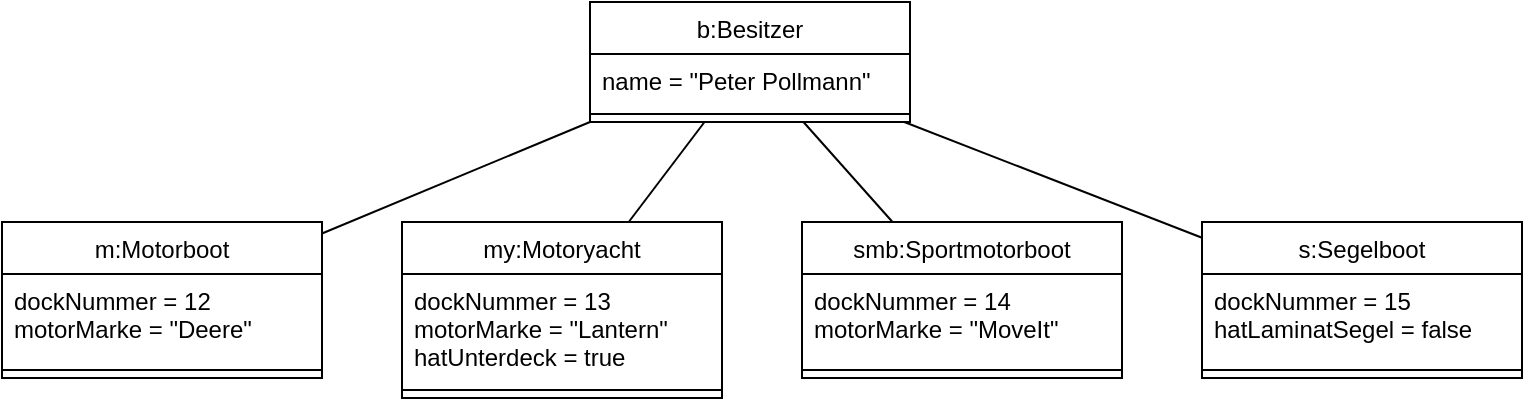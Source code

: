 <mxfile version="20.3.0" type="device"><diagram id="C5RBs43oDa-KdzZeNtuy" name="Page-1"><mxGraphModel dx="920" dy="625" grid="1" gridSize="10" guides="1" tooltips="1" connect="1" arrows="1" fold="1" page="1" pageScale="1" pageWidth="827" pageHeight="1169" math="0" shadow="0"><root><mxCell id="WIyWlLk6GJQsqaUBKTNV-0"/><mxCell id="WIyWlLk6GJQsqaUBKTNV-1" parent="WIyWlLk6GJQsqaUBKTNV-0"/><mxCell id="E6W6t2JMD-3bRRQkX2Ki-3" style="rounded=0;orthogonalLoop=1;jettySize=auto;html=1;exitX=0;exitY=1;exitDx=0;exitDy=0;endArrow=none;endFill=0;" edge="1" parent="WIyWlLk6GJQsqaUBKTNV-1" source="zkfFHV4jXpPFQw0GAbJ--6" target="E6W6t2JMD-3bRRQkX2Ki-0"><mxGeometry relative="1" as="geometry"/></mxCell><mxCell id="E6W6t2JMD-3bRRQkX2Ki-16" style="edgeStyle=none;rounded=0;orthogonalLoop=1;jettySize=auto;html=1;endArrow=none;endFill=0;" edge="1" parent="WIyWlLk6GJQsqaUBKTNV-1" source="zkfFHV4jXpPFQw0GAbJ--6" target="E6W6t2JMD-3bRRQkX2Ki-4"><mxGeometry relative="1" as="geometry"/></mxCell><mxCell id="E6W6t2JMD-3bRRQkX2Ki-17" style="edgeStyle=none;rounded=0;orthogonalLoop=1;jettySize=auto;html=1;endArrow=none;endFill=0;" edge="1" parent="WIyWlLk6GJQsqaUBKTNV-1" source="zkfFHV4jXpPFQw0GAbJ--6" target="E6W6t2JMD-3bRRQkX2Ki-7"><mxGeometry relative="1" as="geometry"/></mxCell><mxCell id="E6W6t2JMD-3bRRQkX2Ki-18" style="edgeStyle=none;rounded=0;orthogonalLoop=1;jettySize=auto;html=1;endArrow=none;endFill=0;" edge="1" parent="WIyWlLk6GJQsqaUBKTNV-1" source="zkfFHV4jXpPFQw0GAbJ--6" target="E6W6t2JMD-3bRRQkX2Ki-10"><mxGeometry relative="1" as="geometry"/></mxCell><mxCell id="zkfFHV4jXpPFQw0GAbJ--6" value="b:Besitzer" style="swimlane;fontStyle=0;align=center;verticalAlign=top;childLayout=stackLayout;horizontal=1;startSize=26;horizontalStack=0;resizeParent=1;resizeLast=0;collapsible=1;marginBottom=0;rounded=0;shadow=0;strokeWidth=1;" parent="WIyWlLk6GJQsqaUBKTNV-1" vertex="1"><mxGeometry x="334" y="140" width="160" height="60" as="geometry"><mxRectangle x="130" y="380" width="160" height="26" as="alternateBounds"/></mxGeometry></mxCell><mxCell id="zkfFHV4jXpPFQw0GAbJ--7" value="name = &quot;Peter Pollmann&quot;" style="text;align=left;verticalAlign=top;spacingLeft=4;spacingRight=4;overflow=hidden;rotatable=0;points=[[0,0.5],[1,0.5]];portConstraint=eastwest;" parent="zkfFHV4jXpPFQw0GAbJ--6" vertex="1"><mxGeometry y="26" width="160" height="26" as="geometry"/></mxCell><mxCell id="zkfFHV4jXpPFQw0GAbJ--9" value="" style="line;html=1;strokeWidth=1;align=left;verticalAlign=middle;spacingTop=-1;spacingLeft=3;spacingRight=3;rotatable=0;labelPosition=right;points=[];portConstraint=eastwest;" parent="zkfFHV4jXpPFQw0GAbJ--6" vertex="1"><mxGeometry y="52" width="160" height="8" as="geometry"/></mxCell><mxCell id="E6W6t2JMD-3bRRQkX2Ki-0" value="m:Motorboot" style="swimlane;fontStyle=0;align=center;verticalAlign=top;childLayout=stackLayout;horizontal=1;startSize=26;horizontalStack=0;resizeParent=1;resizeLast=0;collapsible=1;marginBottom=0;rounded=0;shadow=0;strokeWidth=1;" vertex="1" parent="WIyWlLk6GJQsqaUBKTNV-1"><mxGeometry x="40" y="250" width="160" height="78" as="geometry"><mxRectangle x="130" y="380" width="160" height="26" as="alternateBounds"/></mxGeometry></mxCell><mxCell id="E6W6t2JMD-3bRRQkX2Ki-1" value="dockNummer = 12&#10;motorMarke = &quot;Deere&quot;" style="text;align=left;verticalAlign=top;spacingLeft=4;spacingRight=4;overflow=hidden;rotatable=0;points=[[0,0.5],[1,0.5]];portConstraint=eastwest;" vertex="1" parent="E6W6t2JMD-3bRRQkX2Ki-0"><mxGeometry y="26" width="160" height="44" as="geometry"/></mxCell><mxCell id="E6W6t2JMD-3bRRQkX2Ki-2" value="" style="line;html=1;strokeWidth=1;align=left;verticalAlign=middle;spacingTop=-1;spacingLeft=3;spacingRight=3;rotatable=0;labelPosition=right;points=[];portConstraint=eastwest;" vertex="1" parent="E6W6t2JMD-3bRRQkX2Ki-0"><mxGeometry y="70" width="160" height="8" as="geometry"/></mxCell><mxCell id="E6W6t2JMD-3bRRQkX2Ki-4" value="my:Motoryacht" style="swimlane;fontStyle=0;align=center;verticalAlign=top;childLayout=stackLayout;horizontal=1;startSize=26;horizontalStack=0;resizeParent=1;resizeLast=0;collapsible=1;marginBottom=0;rounded=0;shadow=0;strokeWidth=1;" vertex="1" parent="WIyWlLk6GJQsqaUBKTNV-1"><mxGeometry x="240" y="250" width="160" height="88" as="geometry"><mxRectangle x="130" y="380" width="160" height="26" as="alternateBounds"/></mxGeometry></mxCell><mxCell id="E6W6t2JMD-3bRRQkX2Ki-5" value="dockNummer = 13&#10;motorMarke = &quot;Lantern&quot;&#10;hatUnterdeck = true" style="text;align=left;verticalAlign=top;spacingLeft=4;spacingRight=4;overflow=hidden;rotatable=0;points=[[0,0.5],[1,0.5]];portConstraint=eastwest;" vertex="1" parent="E6W6t2JMD-3bRRQkX2Ki-4"><mxGeometry y="26" width="160" height="54" as="geometry"/></mxCell><mxCell id="E6W6t2JMD-3bRRQkX2Ki-6" value="" style="line;html=1;strokeWidth=1;align=left;verticalAlign=middle;spacingTop=-1;spacingLeft=3;spacingRight=3;rotatable=0;labelPosition=right;points=[];portConstraint=eastwest;" vertex="1" parent="E6W6t2JMD-3bRRQkX2Ki-4"><mxGeometry y="80" width="160" height="8" as="geometry"/></mxCell><mxCell id="E6W6t2JMD-3bRRQkX2Ki-7" value="smb:Sportmotorboot" style="swimlane;fontStyle=0;align=center;verticalAlign=top;childLayout=stackLayout;horizontal=1;startSize=26;horizontalStack=0;resizeParent=1;resizeLast=0;collapsible=1;marginBottom=0;rounded=0;shadow=0;strokeWidth=1;" vertex="1" parent="WIyWlLk6GJQsqaUBKTNV-1"><mxGeometry x="440" y="250" width="160" height="78" as="geometry"><mxRectangle x="130" y="380" width="160" height="26" as="alternateBounds"/></mxGeometry></mxCell><mxCell id="E6W6t2JMD-3bRRQkX2Ki-8" value="dockNummer = 14&#10;motorMarke = &quot;MoveIt&quot;" style="text;align=left;verticalAlign=top;spacingLeft=4;spacingRight=4;overflow=hidden;rotatable=0;points=[[0,0.5],[1,0.5]];portConstraint=eastwest;" vertex="1" parent="E6W6t2JMD-3bRRQkX2Ki-7"><mxGeometry y="26" width="160" height="44" as="geometry"/></mxCell><mxCell id="E6W6t2JMD-3bRRQkX2Ki-9" value="" style="line;html=1;strokeWidth=1;align=left;verticalAlign=middle;spacingTop=-1;spacingLeft=3;spacingRight=3;rotatable=0;labelPosition=right;points=[];portConstraint=eastwest;" vertex="1" parent="E6W6t2JMD-3bRRQkX2Ki-7"><mxGeometry y="70" width="160" height="8" as="geometry"/></mxCell><mxCell id="E6W6t2JMD-3bRRQkX2Ki-10" value="s:Segelboot" style="swimlane;fontStyle=0;align=center;verticalAlign=top;childLayout=stackLayout;horizontal=1;startSize=26;horizontalStack=0;resizeParent=1;resizeLast=0;collapsible=1;marginBottom=0;rounded=0;shadow=0;strokeWidth=1;" vertex="1" parent="WIyWlLk6GJQsqaUBKTNV-1"><mxGeometry x="640" y="250" width="160" height="78" as="geometry"><mxRectangle x="130" y="380" width="160" height="26" as="alternateBounds"/></mxGeometry></mxCell><mxCell id="E6W6t2JMD-3bRRQkX2Ki-11" value="dockNummer = 15&#10;hatLaminatSegel = false" style="text;align=left;verticalAlign=top;spacingLeft=4;spacingRight=4;overflow=hidden;rotatable=0;points=[[0,0.5],[1,0.5]];portConstraint=eastwest;" vertex="1" parent="E6W6t2JMD-3bRRQkX2Ki-10"><mxGeometry y="26" width="160" height="44" as="geometry"/></mxCell><mxCell id="E6W6t2JMD-3bRRQkX2Ki-12" value="" style="line;html=1;strokeWidth=1;align=left;verticalAlign=middle;spacingTop=-1;spacingLeft=3;spacingRight=3;rotatable=0;labelPosition=right;points=[];portConstraint=eastwest;" vertex="1" parent="E6W6t2JMD-3bRRQkX2Ki-10"><mxGeometry y="70" width="160" height="8" as="geometry"/></mxCell></root></mxGraphModel></diagram></mxfile>